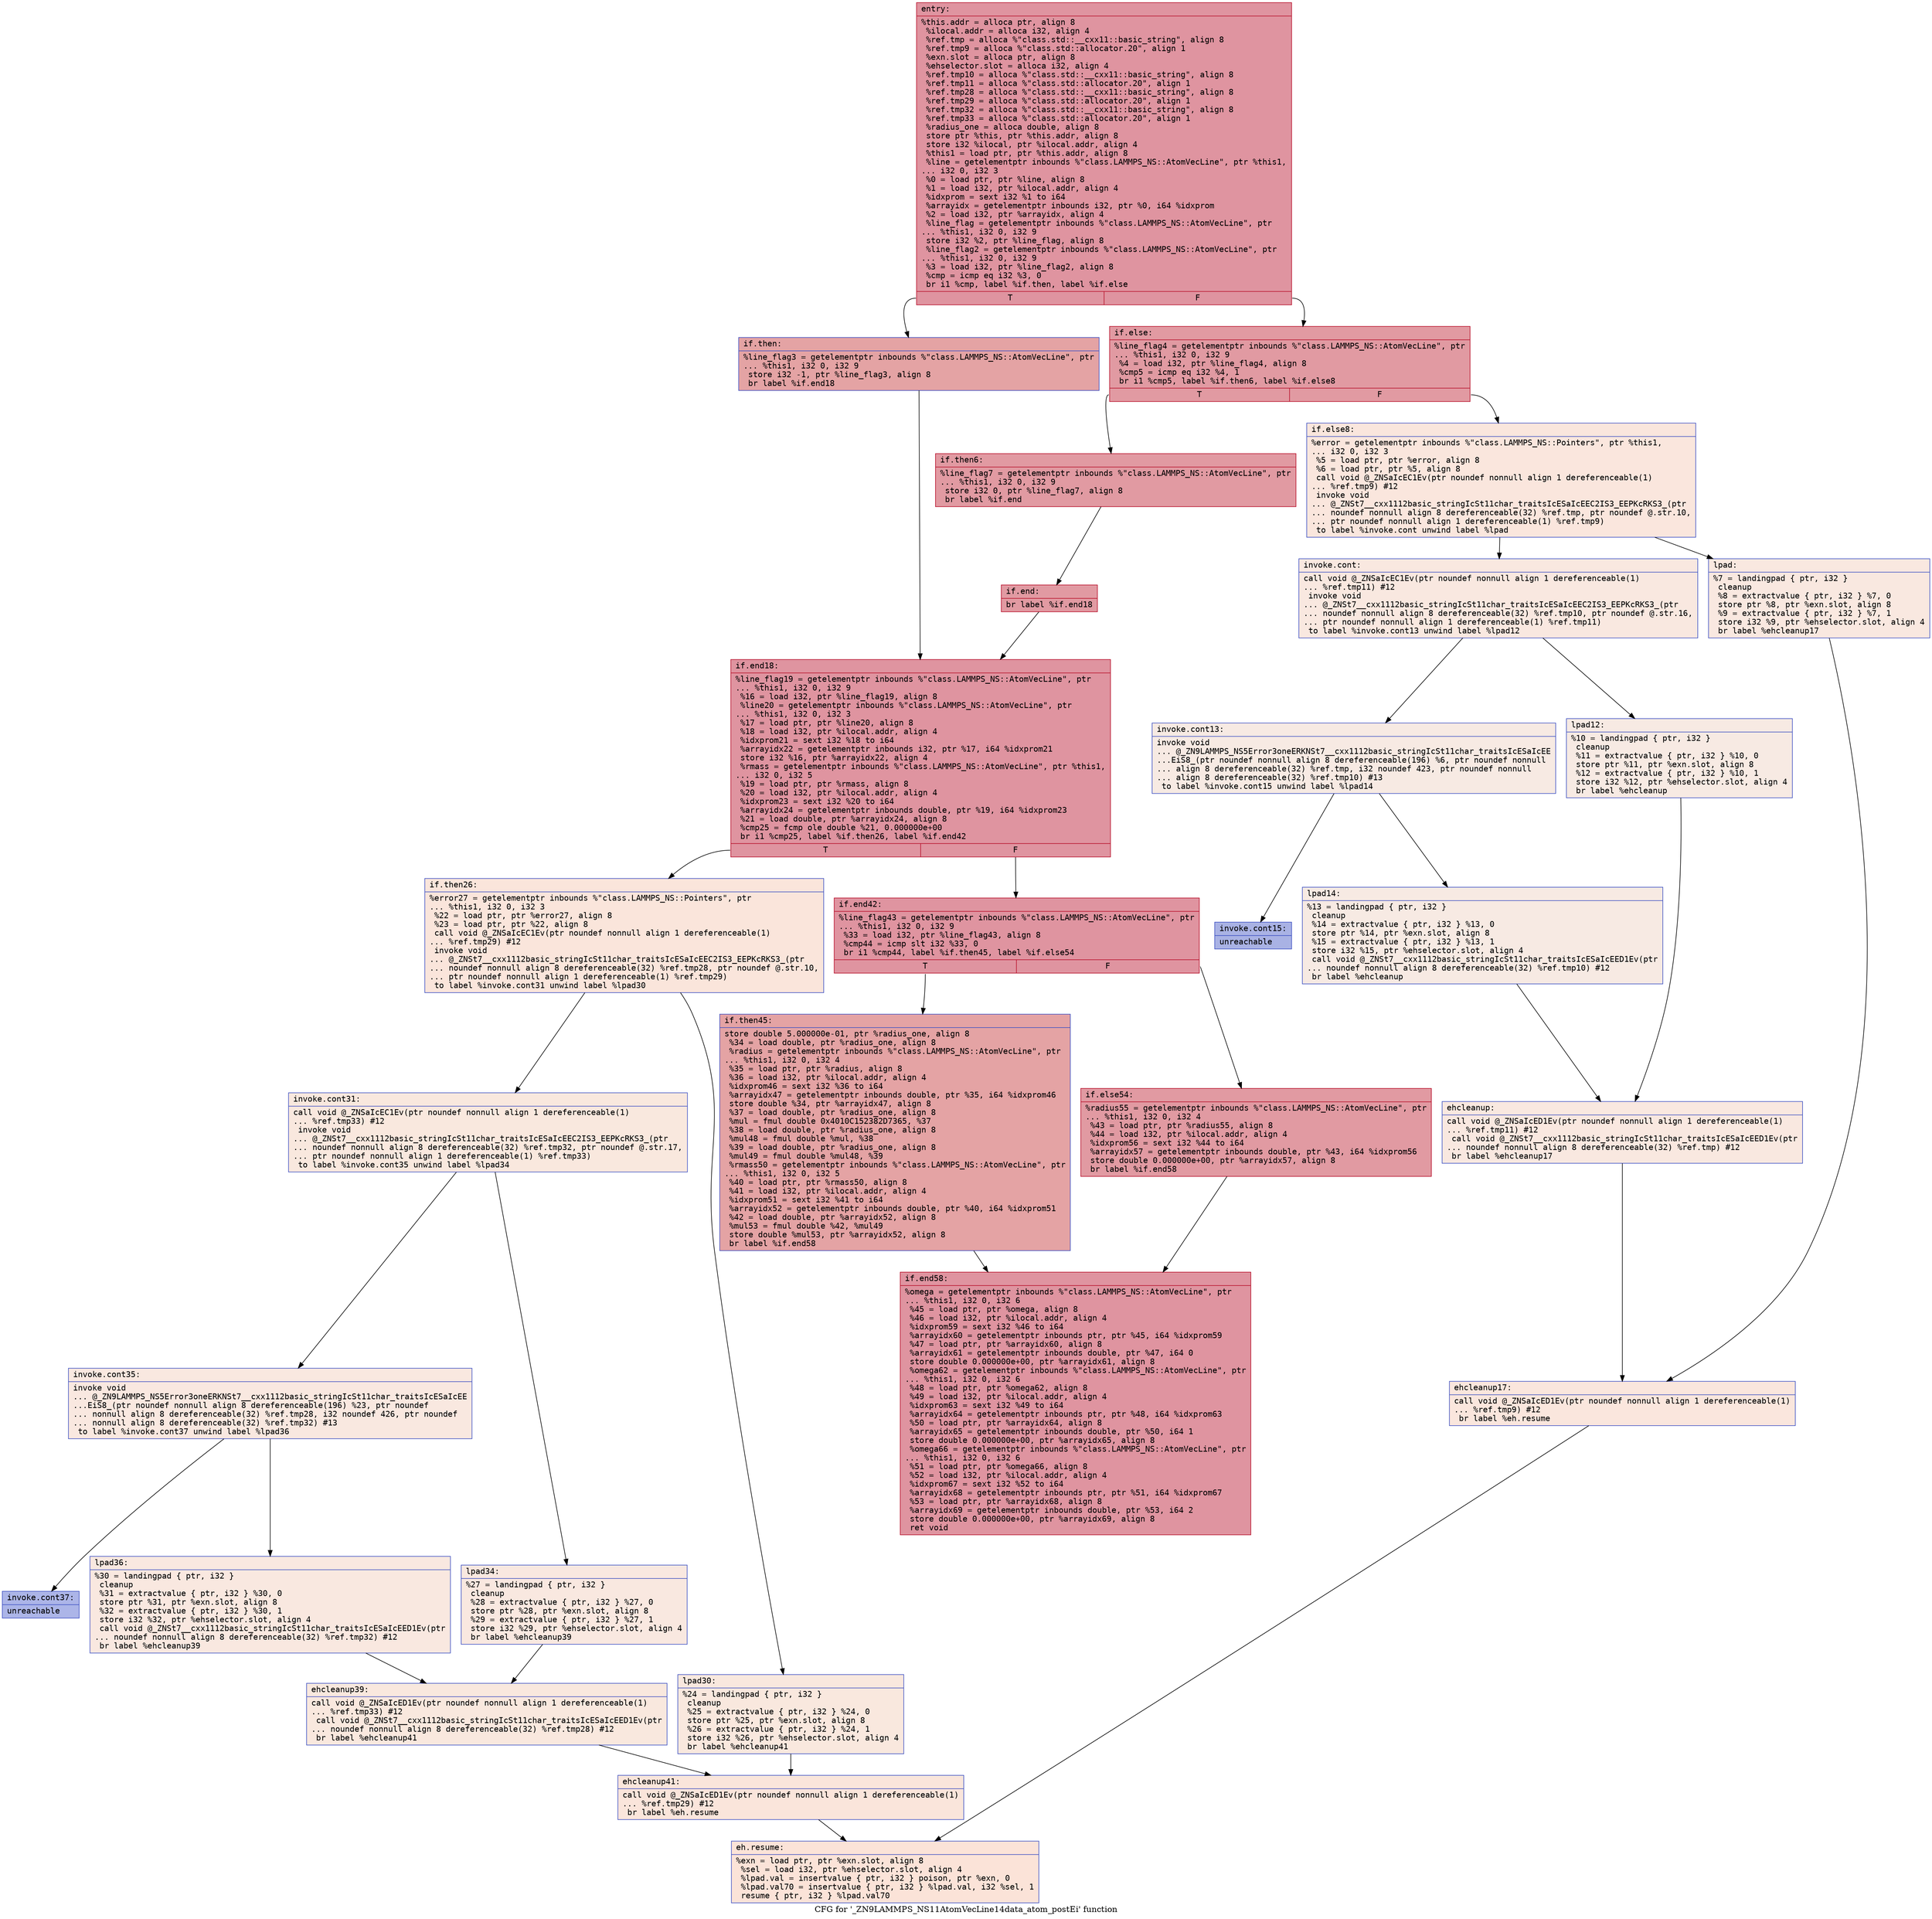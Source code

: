 digraph "CFG for '_ZN9LAMMPS_NS11AtomVecLine14data_atom_postEi' function" {
	label="CFG for '_ZN9LAMMPS_NS11AtomVecLine14data_atom_postEi' function";

	Node0x562ebb883f20 [shape=record,color="#b70d28ff", style=filled, fillcolor="#b70d2870" fontname="Courier",label="{entry:\l|  %this.addr = alloca ptr, align 8\l  %ilocal.addr = alloca i32, align 4\l  %ref.tmp = alloca %\"class.std::__cxx11::basic_string\", align 8\l  %ref.tmp9 = alloca %\"class.std::allocator.20\", align 1\l  %exn.slot = alloca ptr, align 8\l  %ehselector.slot = alloca i32, align 4\l  %ref.tmp10 = alloca %\"class.std::__cxx11::basic_string\", align 8\l  %ref.tmp11 = alloca %\"class.std::allocator.20\", align 1\l  %ref.tmp28 = alloca %\"class.std::__cxx11::basic_string\", align 8\l  %ref.tmp29 = alloca %\"class.std::allocator.20\", align 1\l  %ref.tmp32 = alloca %\"class.std::__cxx11::basic_string\", align 8\l  %ref.tmp33 = alloca %\"class.std::allocator.20\", align 1\l  %radius_one = alloca double, align 8\l  store ptr %this, ptr %this.addr, align 8\l  store i32 %ilocal, ptr %ilocal.addr, align 4\l  %this1 = load ptr, ptr %this.addr, align 8\l  %line = getelementptr inbounds %\"class.LAMMPS_NS::AtomVecLine\", ptr %this1,\l... i32 0, i32 3\l  %0 = load ptr, ptr %line, align 8\l  %1 = load i32, ptr %ilocal.addr, align 4\l  %idxprom = sext i32 %1 to i64\l  %arrayidx = getelementptr inbounds i32, ptr %0, i64 %idxprom\l  %2 = load i32, ptr %arrayidx, align 4\l  %line_flag = getelementptr inbounds %\"class.LAMMPS_NS::AtomVecLine\", ptr\l... %this1, i32 0, i32 9\l  store i32 %2, ptr %line_flag, align 8\l  %line_flag2 = getelementptr inbounds %\"class.LAMMPS_NS::AtomVecLine\", ptr\l... %this1, i32 0, i32 9\l  %3 = load i32, ptr %line_flag2, align 8\l  %cmp = icmp eq i32 %3, 0\l  br i1 %cmp, label %if.then, label %if.else\l|{<s0>T|<s1>F}}"];
	Node0x562ebb883f20:s0 -> Node0x562ebb8852a0[tooltip="entry -> if.then\nProbability 37.50%" ];
	Node0x562ebb883f20:s1 -> Node0x562ebb885310[tooltip="entry -> if.else\nProbability 62.50%" ];
	Node0x562ebb8852a0 [shape=record,color="#3d50c3ff", style=filled, fillcolor="#c32e3170" fontname="Courier",label="{if.then:\l|  %line_flag3 = getelementptr inbounds %\"class.LAMMPS_NS::AtomVecLine\", ptr\l... %this1, i32 0, i32 9\l  store i32 -1, ptr %line_flag3, align 8\l  br label %if.end18\l}"];
	Node0x562ebb8852a0 -> Node0x562ebb885740[tooltip="if.then -> if.end18\nProbability 100.00%" ];
	Node0x562ebb885310 [shape=record,color="#b70d28ff", style=filled, fillcolor="#bb1b2c70" fontname="Courier",label="{if.else:\l|  %line_flag4 = getelementptr inbounds %\"class.LAMMPS_NS::AtomVecLine\", ptr\l... %this1, i32 0, i32 9\l  %4 = load i32, ptr %line_flag4, align 8\l  %cmp5 = icmp eq i32 %4, 1\l  br i1 %cmp5, label %if.then6, label %if.else8\l|{<s0>T|<s1>F}}"];
	Node0x562ebb885310:s0 -> Node0x562ebb885a50[tooltip="if.else -> if.then6\nProbability 100.00%" ];
	Node0x562ebb885310:s1 -> Node0x562ebb885ad0[tooltip="if.else -> if.else8\nProbability 0.00%" ];
	Node0x562ebb885a50 [shape=record,color="#b70d28ff", style=filled, fillcolor="#bb1b2c70" fontname="Courier",label="{if.then6:\l|  %line_flag7 = getelementptr inbounds %\"class.LAMMPS_NS::AtomVecLine\", ptr\l... %this1, i32 0, i32 9\l  store i32 0, ptr %line_flag7, align 8\l  br label %if.end\l}"];
	Node0x562ebb885a50 -> Node0x562ebb885d90[tooltip="if.then6 -> if.end\nProbability 100.00%" ];
	Node0x562ebb885ad0 [shape=record,color="#3d50c3ff", style=filled, fillcolor="#f3c7b170" fontname="Courier",label="{if.else8:\l|  %error = getelementptr inbounds %\"class.LAMMPS_NS::Pointers\", ptr %this1,\l... i32 0, i32 3\l  %5 = load ptr, ptr %error, align 8\l  %6 = load ptr, ptr %5, align 8\l  call void @_ZNSaIcEC1Ev(ptr noundef nonnull align 1 dereferenceable(1)\l... %ref.tmp9) #12\l  invoke void\l... @_ZNSt7__cxx1112basic_stringIcSt11char_traitsIcESaIcEEC2IS3_EEPKcRKS3_(ptr\l... noundef nonnull align 8 dereferenceable(32) %ref.tmp, ptr noundef @.str.10,\l... ptr noundef nonnull align 1 dereferenceable(1) %ref.tmp9)\l          to label %invoke.cont unwind label %lpad\l}"];
	Node0x562ebb885ad0 -> Node0x562ebb8861d0[tooltip="if.else8 -> invoke.cont\nProbability 50.00%" ];
	Node0x562ebb885ad0 -> Node0x562ebb886250[tooltip="if.else8 -> lpad\nProbability 50.00%" ];
	Node0x562ebb8861d0 [shape=record,color="#3d50c3ff", style=filled, fillcolor="#f1ccb870" fontname="Courier",label="{invoke.cont:\l|  call void @_ZNSaIcEC1Ev(ptr noundef nonnull align 1 dereferenceable(1)\l... %ref.tmp11) #12\l  invoke void\l... @_ZNSt7__cxx1112basic_stringIcSt11char_traitsIcESaIcEEC2IS3_EEPKcRKS3_(ptr\l... noundef nonnull align 8 dereferenceable(32) %ref.tmp10, ptr noundef @.str.16,\l... ptr noundef nonnull align 1 dereferenceable(1) %ref.tmp11)\l          to label %invoke.cont13 unwind label %lpad12\l}"];
	Node0x562ebb8861d0 -> Node0x562ebb886570[tooltip="invoke.cont -> invoke.cont13\nProbability 50.00%" ];
	Node0x562ebb8861d0 -> Node0x562ebb8865c0[tooltip="invoke.cont -> lpad12\nProbability 50.00%" ];
	Node0x562ebb886570 [shape=record,color="#3d50c3ff", style=filled, fillcolor="#eed0c070" fontname="Courier",label="{invoke.cont13:\l|  invoke void\l... @_ZN9LAMMPS_NS5Error3oneERKNSt7__cxx1112basic_stringIcSt11char_traitsIcESaIcEE\l...EiS8_(ptr noundef nonnull align 8 dereferenceable(196) %6, ptr noundef nonnull\l... align 8 dereferenceable(32) %ref.tmp, i32 noundef 423, ptr noundef nonnull\l... align 8 dereferenceable(32) %ref.tmp10) #13\l          to label %invoke.cont15 unwind label %lpad14\l}"];
	Node0x562ebb886570 -> Node0x562ebb886520[tooltip="invoke.cont13 -> invoke.cont15\nProbability 0.00%" ];
	Node0x562ebb886570 -> Node0x562ebb886820[tooltip="invoke.cont13 -> lpad14\nProbability 100.00%" ];
	Node0x562ebb886520 [shape=record,color="#3d50c3ff", style=filled, fillcolor="#3d50c370" fontname="Courier",label="{invoke.cont15:\l|  unreachable\l}"];
	Node0x562ebb886250 [shape=record,color="#3d50c3ff", style=filled, fillcolor="#f1ccb870" fontname="Courier",label="{lpad:\l|  %7 = landingpad \{ ptr, i32 \}\l          cleanup\l  %8 = extractvalue \{ ptr, i32 \} %7, 0\l  store ptr %8, ptr %exn.slot, align 8\l  %9 = extractvalue \{ ptr, i32 \} %7, 1\l  store i32 %9, ptr %ehselector.slot, align 4\l  br label %ehcleanup17\l}"];
	Node0x562ebb886250 -> Node0x562ebb886de0[tooltip="lpad -> ehcleanup17\nProbability 100.00%" ];
	Node0x562ebb8865c0 [shape=record,color="#3d50c3ff", style=filled, fillcolor="#eed0c070" fontname="Courier",label="{lpad12:\l|  %10 = landingpad \{ ptr, i32 \}\l          cleanup\l  %11 = extractvalue \{ ptr, i32 \} %10, 0\l  store ptr %11, ptr %exn.slot, align 8\l  %12 = extractvalue \{ ptr, i32 \} %10, 1\l  store i32 %12, ptr %ehselector.slot, align 4\l  br label %ehcleanup\l}"];
	Node0x562ebb8865c0 -> Node0x562ebb887130[tooltip="lpad12 -> ehcleanup\nProbability 100.00%" ];
	Node0x562ebb886820 [shape=record,color="#3d50c3ff", style=filled, fillcolor="#eed0c070" fontname="Courier",label="{lpad14:\l|  %13 = landingpad \{ ptr, i32 \}\l          cleanup\l  %14 = extractvalue \{ ptr, i32 \} %13, 0\l  store ptr %14, ptr %exn.slot, align 8\l  %15 = extractvalue \{ ptr, i32 \} %13, 1\l  store i32 %15, ptr %ehselector.slot, align 4\l  call void @_ZNSt7__cxx1112basic_stringIcSt11char_traitsIcESaIcEED1Ev(ptr\l... noundef nonnull align 8 dereferenceable(32) %ref.tmp10) #12\l  br label %ehcleanup\l}"];
	Node0x562ebb886820 -> Node0x562ebb887130[tooltip="lpad14 -> ehcleanup\nProbability 100.00%" ];
	Node0x562ebb887130 [shape=record,color="#3d50c3ff", style=filled, fillcolor="#f1ccb870" fontname="Courier",label="{ehcleanup:\l|  call void @_ZNSaIcED1Ev(ptr noundef nonnull align 1 dereferenceable(1)\l... %ref.tmp11) #12\l  call void @_ZNSt7__cxx1112basic_stringIcSt11char_traitsIcESaIcEED1Ev(ptr\l... noundef nonnull align 8 dereferenceable(32) %ref.tmp) #12\l  br label %ehcleanup17\l}"];
	Node0x562ebb887130 -> Node0x562ebb886de0[tooltip="ehcleanup -> ehcleanup17\nProbability 100.00%" ];
	Node0x562ebb886de0 [shape=record,color="#3d50c3ff", style=filled, fillcolor="#f3c7b170" fontname="Courier",label="{ehcleanup17:\l|  call void @_ZNSaIcED1Ev(ptr noundef nonnull align 1 dereferenceable(1)\l... %ref.tmp9) #12\l  br label %eh.resume\l}"];
	Node0x562ebb886de0 -> Node0x562ebb8879e0[tooltip="ehcleanup17 -> eh.resume\nProbability 100.00%" ];
	Node0x562ebb885d90 [shape=record,color="#b70d28ff", style=filled, fillcolor="#bb1b2c70" fontname="Courier",label="{if.end:\l|  br label %if.end18\l}"];
	Node0x562ebb885d90 -> Node0x562ebb885740[tooltip="if.end -> if.end18\nProbability 100.00%" ];
	Node0x562ebb885740 [shape=record,color="#b70d28ff", style=filled, fillcolor="#b70d2870" fontname="Courier",label="{if.end18:\l|  %line_flag19 = getelementptr inbounds %\"class.LAMMPS_NS::AtomVecLine\", ptr\l... %this1, i32 0, i32 9\l  %16 = load i32, ptr %line_flag19, align 8\l  %line20 = getelementptr inbounds %\"class.LAMMPS_NS::AtomVecLine\", ptr\l... %this1, i32 0, i32 3\l  %17 = load ptr, ptr %line20, align 8\l  %18 = load i32, ptr %ilocal.addr, align 4\l  %idxprom21 = sext i32 %18 to i64\l  %arrayidx22 = getelementptr inbounds i32, ptr %17, i64 %idxprom21\l  store i32 %16, ptr %arrayidx22, align 4\l  %rmass = getelementptr inbounds %\"class.LAMMPS_NS::AtomVecLine\", ptr %this1,\l... i32 0, i32 5\l  %19 = load ptr, ptr %rmass, align 8\l  %20 = load i32, ptr %ilocal.addr, align 4\l  %idxprom23 = sext i32 %20 to i64\l  %arrayidx24 = getelementptr inbounds double, ptr %19, i64 %idxprom23\l  %21 = load double, ptr %arrayidx24, align 8\l  %cmp25 = fcmp ole double %21, 0.000000e+00\l  br i1 %cmp25, label %if.then26, label %if.end42\l|{<s0>T|<s1>F}}"];
	Node0x562ebb885740:s0 -> Node0x562ebb885580[tooltip="if.end18 -> if.then26\nProbability 0.00%" ];
	Node0x562ebb885740:s1 -> Node0x562ebb885600[tooltip="if.end18 -> if.end42\nProbability 100.00%" ];
	Node0x562ebb885580 [shape=record,color="#3d50c3ff", style=filled, fillcolor="#f4c5ad70" fontname="Courier",label="{if.then26:\l|  %error27 = getelementptr inbounds %\"class.LAMMPS_NS::Pointers\", ptr\l... %this1, i32 0, i32 3\l  %22 = load ptr, ptr %error27, align 8\l  %23 = load ptr, ptr %22, align 8\l  call void @_ZNSaIcEC1Ev(ptr noundef nonnull align 1 dereferenceable(1)\l... %ref.tmp29) #12\l  invoke void\l... @_ZNSt7__cxx1112basic_stringIcSt11char_traitsIcESaIcEEC2IS3_EEPKcRKS3_(ptr\l... noundef nonnull align 8 dereferenceable(32) %ref.tmp28, ptr noundef @.str.10,\l... ptr noundef nonnull align 1 dereferenceable(1) %ref.tmp29)\l          to label %invoke.cont31 unwind label %lpad30\l}"];
	Node0x562ebb885580 -> Node0x562ebb888ce0[tooltip="if.then26 -> invoke.cont31\nProbability 50.00%" ];
	Node0x562ebb885580 -> Node0x562ebb888d60[tooltip="if.then26 -> lpad30\nProbability 50.00%" ];
	Node0x562ebb888ce0 [shape=record,color="#3d50c3ff", style=filled, fillcolor="#f2cab570" fontname="Courier",label="{invoke.cont31:\l|  call void @_ZNSaIcEC1Ev(ptr noundef nonnull align 1 dereferenceable(1)\l... %ref.tmp33) #12\l  invoke void\l... @_ZNSt7__cxx1112basic_stringIcSt11char_traitsIcESaIcEEC2IS3_EEPKcRKS3_(ptr\l... noundef nonnull align 8 dereferenceable(32) %ref.tmp32, ptr noundef @.str.17,\l... ptr noundef nonnull align 1 dereferenceable(1) %ref.tmp33)\l          to label %invoke.cont35 unwind label %lpad34\l}"];
	Node0x562ebb888ce0 -> Node0x562ebb889080[tooltip="invoke.cont31 -> invoke.cont35\nProbability 50.00%" ];
	Node0x562ebb888ce0 -> Node0x562ebb8890d0[tooltip="invoke.cont31 -> lpad34\nProbability 50.00%" ];
	Node0x562ebb889080 [shape=record,color="#3d50c3ff", style=filled, fillcolor="#f1ccb870" fontname="Courier",label="{invoke.cont35:\l|  invoke void\l... @_ZN9LAMMPS_NS5Error3oneERKNSt7__cxx1112basic_stringIcSt11char_traitsIcESaIcEE\l...EiS8_(ptr noundef nonnull align 8 dereferenceable(196) %23, ptr noundef\l... nonnull align 8 dereferenceable(32) %ref.tmp28, i32 noundef 426, ptr noundef\l... nonnull align 8 dereferenceable(32) %ref.tmp32) #13\l          to label %invoke.cont37 unwind label %lpad36\l}"];
	Node0x562ebb889080 -> Node0x562ebb889030[tooltip="invoke.cont35 -> invoke.cont37\nProbability 0.00%" ];
	Node0x562ebb889080 -> Node0x562ebb889390[tooltip="invoke.cont35 -> lpad36\nProbability 100.00%" ];
	Node0x562ebb889030 [shape=record,color="#3d50c3ff", style=filled, fillcolor="#4358cb70" fontname="Courier",label="{invoke.cont37:\l|  unreachable\l}"];
	Node0x562ebb888d60 [shape=record,color="#3d50c3ff", style=filled, fillcolor="#f2cab570" fontname="Courier",label="{lpad30:\l|  %24 = landingpad \{ ptr, i32 \}\l          cleanup\l  %25 = extractvalue \{ ptr, i32 \} %24, 0\l  store ptr %25, ptr %exn.slot, align 8\l  %26 = extractvalue \{ ptr, i32 \} %24, 1\l  store i32 %26, ptr %ehselector.slot, align 4\l  br label %ehcleanup41\l}"];
	Node0x562ebb888d60 -> Node0x562ebb889950[tooltip="lpad30 -> ehcleanup41\nProbability 100.00%" ];
	Node0x562ebb8890d0 [shape=record,color="#3d50c3ff", style=filled, fillcolor="#f1ccb870" fontname="Courier",label="{lpad34:\l|  %27 = landingpad \{ ptr, i32 \}\l          cleanup\l  %28 = extractvalue \{ ptr, i32 \} %27, 0\l  store ptr %28, ptr %exn.slot, align 8\l  %29 = extractvalue \{ ptr, i32 \} %27, 1\l  store i32 %29, ptr %ehselector.slot, align 4\l  br label %ehcleanup39\l}"];
	Node0x562ebb8890d0 -> Node0x562ebb889ca0[tooltip="lpad34 -> ehcleanup39\nProbability 100.00%" ];
	Node0x562ebb889390 [shape=record,color="#3d50c3ff", style=filled, fillcolor="#f1ccb870" fontname="Courier",label="{lpad36:\l|  %30 = landingpad \{ ptr, i32 \}\l          cleanup\l  %31 = extractvalue \{ ptr, i32 \} %30, 0\l  store ptr %31, ptr %exn.slot, align 8\l  %32 = extractvalue \{ ptr, i32 \} %30, 1\l  store i32 %32, ptr %ehselector.slot, align 4\l  call void @_ZNSt7__cxx1112basic_stringIcSt11char_traitsIcESaIcEED1Ev(ptr\l... noundef nonnull align 8 dereferenceable(32) %ref.tmp32) #12\l  br label %ehcleanup39\l}"];
	Node0x562ebb889390 -> Node0x562ebb889ca0[tooltip="lpad36 -> ehcleanup39\nProbability 100.00%" ];
	Node0x562ebb889ca0 [shape=record,color="#3d50c3ff", style=filled, fillcolor="#f2cab570" fontname="Courier",label="{ehcleanup39:\l|  call void @_ZNSaIcED1Ev(ptr noundef nonnull align 1 dereferenceable(1)\l... %ref.tmp33) #12\l  call void @_ZNSt7__cxx1112basic_stringIcSt11char_traitsIcESaIcEED1Ev(ptr\l... noundef nonnull align 8 dereferenceable(32) %ref.tmp28) #12\l  br label %ehcleanup41\l}"];
	Node0x562ebb889ca0 -> Node0x562ebb889950[tooltip="ehcleanup39 -> ehcleanup41\nProbability 100.00%" ];
	Node0x562ebb889950 [shape=record,color="#3d50c3ff", style=filled, fillcolor="#f4c5ad70" fontname="Courier",label="{ehcleanup41:\l|  call void @_ZNSaIcED1Ev(ptr noundef nonnull align 1 dereferenceable(1)\l... %ref.tmp29) #12\l  br label %eh.resume\l}"];
	Node0x562ebb889950 -> Node0x562ebb8879e0[tooltip="ehcleanup41 -> eh.resume\nProbability 100.00%" ];
	Node0x562ebb885600 [shape=record,color="#b70d28ff", style=filled, fillcolor="#b70d2870" fontname="Courier",label="{if.end42:\l|  %line_flag43 = getelementptr inbounds %\"class.LAMMPS_NS::AtomVecLine\", ptr\l... %this1, i32 0, i32 9\l  %33 = load i32, ptr %line_flag43, align 8\l  %cmp44 = icmp slt i32 %33, 0\l  br i1 %cmp44, label %if.then45, label %if.else54\l|{<s0>T|<s1>F}}"];
	Node0x562ebb885600:s0 -> Node0x562ebb88a790[tooltip="if.end42 -> if.then45\nProbability 37.50%" ];
	Node0x562ebb885600:s1 -> Node0x562ebb88a810[tooltip="if.end42 -> if.else54\nProbability 62.50%" ];
	Node0x562ebb88a790 [shape=record,color="#3d50c3ff", style=filled, fillcolor="#c32e3170" fontname="Courier",label="{if.then45:\l|  store double 5.000000e-01, ptr %radius_one, align 8\l  %34 = load double, ptr %radius_one, align 8\l  %radius = getelementptr inbounds %\"class.LAMMPS_NS::AtomVecLine\", ptr\l... %this1, i32 0, i32 4\l  %35 = load ptr, ptr %radius, align 8\l  %36 = load i32, ptr %ilocal.addr, align 4\l  %idxprom46 = sext i32 %36 to i64\l  %arrayidx47 = getelementptr inbounds double, ptr %35, i64 %idxprom46\l  store double %34, ptr %arrayidx47, align 8\l  %37 = load double, ptr %radius_one, align 8\l  %mul = fmul double 0x4010C152382D7365, %37\l  %38 = load double, ptr %radius_one, align 8\l  %mul48 = fmul double %mul, %38\l  %39 = load double, ptr %radius_one, align 8\l  %mul49 = fmul double %mul48, %39\l  %rmass50 = getelementptr inbounds %\"class.LAMMPS_NS::AtomVecLine\", ptr\l... %this1, i32 0, i32 5\l  %40 = load ptr, ptr %rmass50, align 8\l  %41 = load i32, ptr %ilocal.addr, align 4\l  %idxprom51 = sext i32 %41 to i64\l  %arrayidx52 = getelementptr inbounds double, ptr %40, i64 %idxprom51\l  %42 = load double, ptr %arrayidx52, align 8\l  %mul53 = fmul double %42, %mul49\l  store double %mul53, ptr %arrayidx52, align 8\l  br label %if.end58\l}"];
	Node0x562ebb88a790 -> Node0x562ebb88b700[tooltip="if.then45 -> if.end58\nProbability 100.00%" ];
	Node0x562ebb88a810 [shape=record,color="#b70d28ff", style=filled, fillcolor="#bb1b2c70" fontname="Courier",label="{if.else54:\l|  %radius55 = getelementptr inbounds %\"class.LAMMPS_NS::AtomVecLine\", ptr\l... %this1, i32 0, i32 4\l  %43 = load ptr, ptr %radius55, align 8\l  %44 = load i32, ptr %ilocal.addr, align 4\l  %idxprom56 = sext i32 %44 to i64\l  %arrayidx57 = getelementptr inbounds double, ptr %43, i64 %idxprom56\l  store double 0.000000e+00, ptr %arrayidx57, align 8\l  br label %if.end58\l}"];
	Node0x562ebb88a810 -> Node0x562ebb88b700[tooltip="if.else54 -> if.end58\nProbability 100.00%" ];
	Node0x562ebb88b700 [shape=record,color="#b70d28ff", style=filled, fillcolor="#b70d2870" fontname="Courier",label="{if.end58:\l|  %omega = getelementptr inbounds %\"class.LAMMPS_NS::AtomVecLine\", ptr\l... %this1, i32 0, i32 6\l  %45 = load ptr, ptr %omega, align 8\l  %46 = load i32, ptr %ilocal.addr, align 4\l  %idxprom59 = sext i32 %46 to i64\l  %arrayidx60 = getelementptr inbounds ptr, ptr %45, i64 %idxprom59\l  %47 = load ptr, ptr %arrayidx60, align 8\l  %arrayidx61 = getelementptr inbounds double, ptr %47, i64 0\l  store double 0.000000e+00, ptr %arrayidx61, align 8\l  %omega62 = getelementptr inbounds %\"class.LAMMPS_NS::AtomVecLine\", ptr\l... %this1, i32 0, i32 6\l  %48 = load ptr, ptr %omega62, align 8\l  %49 = load i32, ptr %ilocal.addr, align 4\l  %idxprom63 = sext i32 %49 to i64\l  %arrayidx64 = getelementptr inbounds ptr, ptr %48, i64 %idxprom63\l  %50 = load ptr, ptr %arrayidx64, align 8\l  %arrayidx65 = getelementptr inbounds double, ptr %50, i64 1\l  store double 0.000000e+00, ptr %arrayidx65, align 8\l  %omega66 = getelementptr inbounds %\"class.LAMMPS_NS::AtomVecLine\", ptr\l... %this1, i32 0, i32 6\l  %51 = load ptr, ptr %omega66, align 8\l  %52 = load i32, ptr %ilocal.addr, align 4\l  %idxprom67 = sext i32 %52 to i64\l  %arrayidx68 = getelementptr inbounds ptr, ptr %51, i64 %idxprom67\l  %53 = load ptr, ptr %arrayidx68, align 8\l  %arrayidx69 = getelementptr inbounds double, ptr %53, i64 2\l  store double 0.000000e+00, ptr %arrayidx69, align 8\l  ret void\l}"];
	Node0x562ebb8879e0 [shape=record,color="#3d50c3ff", style=filled, fillcolor="#f6bfa670" fontname="Courier",label="{eh.resume:\l|  %exn = load ptr, ptr %exn.slot, align 8\l  %sel = load i32, ptr %ehselector.slot, align 4\l  %lpad.val = insertvalue \{ ptr, i32 \} poison, ptr %exn, 0\l  %lpad.val70 = insertvalue \{ ptr, i32 \} %lpad.val, i32 %sel, 1\l  resume \{ ptr, i32 \} %lpad.val70\l}"];
}
